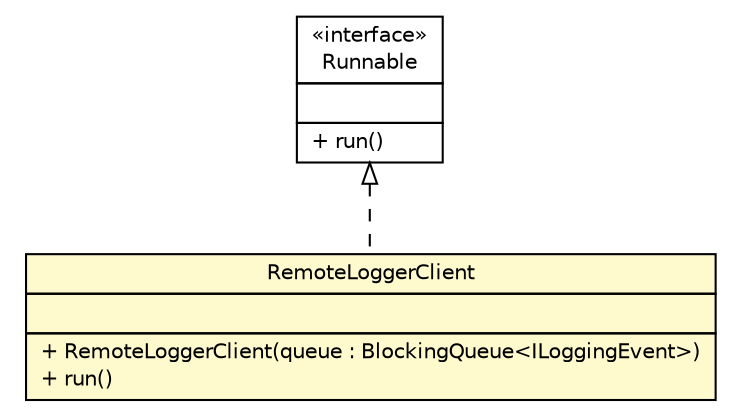 #!/usr/local/bin/dot
#
# Class diagram 
# Generated by UMLGraph version R5_6 (http://www.umlgraph.org/)
#

digraph G {
	edge [fontname="Helvetica",fontsize=10,labelfontname="Helvetica",labelfontsize=10];
	node [fontname="Helvetica",fontsize=10,shape=plaintext];
	nodesep=0.25;
	ranksep=0.5;
	// sorcer.platform.logger.RemoteLoggerClient
	c424439 [label=<<table title="sorcer.platform.logger.RemoteLoggerClient" border="0" cellborder="1" cellspacing="0" cellpadding="2" port="p" bgcolor="lemonChiffon" href="./RemoteLoggerClient.html">
		<tr><td><table border="0" cellspacing="0" cellpadding="1">
<tr><td align="center" balign="center"> RemoteLoggerClient </td></tr>
		</table></td></tr>
		<tr><td><table border="0" cellspacing="0" cellpadding="1">
<tr><td align="left" balign="left">  </td></tr>
		</table></td></tr>
		<tr><td><table border="0" cellspacing="0" cellpadding="1">
<tr><td align="left" balign="left"> + RemoteLoggerClient(queue : BlockingQueue&lt;ILoggingEvent&gt;) </td></tr>
<tr><td align="left" balign="left"> + run() </td></tr>
		</table></td></tr>
		</table>>, URL="./RemoteLoggerClient.html", fontname="Helvetica", fontcolor="black", fontsize=10.0];
	//sorcer.platform.logger.RemoteLoggerClient implements java.lang.Runnable
	c424467:p -> c424439:p [dir=back,arrowtail=empty,style=dashed];
	// java.lang.Runnable
	c424467 [label=<<table title="java.lang.Runnable" border="0" cellborder="1" cellspacing="0" cellpadding="2" port="p" href="http://docs.oracle.com/javase/7/docs/api/java/lang/Runnable.html">
		<tr><td><table border="0" cellspacing="0" cellpadding="1">
<tr><td align="center" balign="center"> &#171;interface&#187; </td></tr>
<tr><td align="center" balign="center"> Runnable </td></tr>
		</table></td></tr>
		<tr><td><table border="0" cellspacing="0" cellpadding="1">
<tr><td align="left" balign="left">  </td></tr>
		</table></td></tr>
		<tr><td><table border="0" cellspacing="0" cellpadding="1">
<tr><td align="left" balign="left"> + run() </td></tr>
		</table></td></tr>
		</table>>, URL="http://docs.oracle.com/javase/7/docs/api/java/lang/Runnable.html", fontname="Helvetica", fontcolor="black", fontsize=10.0];
}

